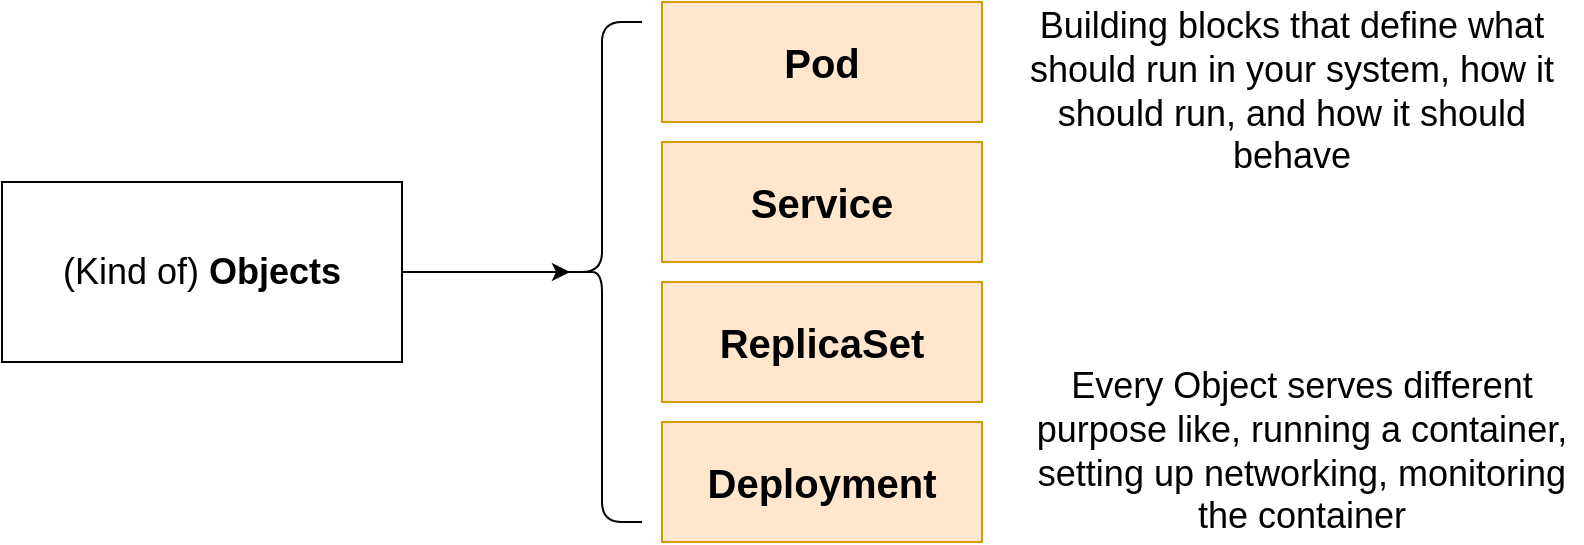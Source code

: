 <mxfile version="24.7.5" pages="5">
  <diagram id="SRUwNJqTEWEKN2KLxXoj" name="Objects">
    <mxGraphModel dx="880" dy="542" grid="1" gridSize="10" guides="1" tooltips="1" connect="1" arrows="1" fold="1" page="1" pageScale="1" pageWidth="850" pageHeight="1100" math="0" shadow="0">
      <root>
        <mxCell id="0" />
        <mxCell id="1" parent="0" />
        <mxCell id="vvFxsByesBnSEY-vDy0X-1" value="&lt;font style=&quot;font-size: 18px;&quot;&gt;(Kind of)&amp;nbsp;&lt;b&gt;Objects&lt;/b&gt;&lt;/font&gt;" style="rounded=0;whiteSpace=wrap;html=1;" parent="1" vertex="1">
          <mxGeometry x="10" y="290" width="200" height="90" as="geometry" />
        </mxCell>
        <mxCell id="vvFxsByesBnSEY-vDy0X-2" value="&lt;font style=&quot;font-size: 20px;&quot;&gt;&lt;b&gt;Pod&lt;/b&gt;&lt;/font&gt;" style="rounded=0;whiteSpace=wrap;html=1;fillColor=#ffe6cc;strokeColor=#d79b00;" parent="1" vertex="1">
          <mxGeometry x="340" y="200" width="160" height="60" as="geometry" />
        </mxCell>
        <mxCell id="vvFxsByesBnSEY-vDy0X-3" value="&lt;font style=&quot;font-size: 20px;&quot;&gt;&lt;b&gt;Service&lt;/b&gt;&lt;/font&gt;" style="rounded=0;whiteSpace=wrap;html=1;fillColor=#ffe6cc;strokeColor=#d79b00;" parent="1" vertex="1">
          <mxGeometry x="340" y="270" width="160" height="60" as="geometry" />
        </mxCell>
        <mxCell id="vvFxsByesBnSEY-vDy0X-4" value="&lt;font style=&quot;font-size: 20px;&quot;&gt;&lt;b&gt;ReplicaSet&lt;/b&gt;&lt;/font&gt;" style="rounded=0;whiteSpace=wrap;html=1;fillColor=#ffe6cc;strokeColor=#d79b00;" parent="1" vertex="1">
          <mxGeometry x="340" y="340" width="160" height="60" as="geometry" />
        </mxCell>
        <mxCell id="vvFxsByesBnSEY-vDy0X-5" value="&lt;font style=&quot;font-size: 20px;&quot;&gt;&lt;b&gt;Deployment&lt;/b&gt;&lt;/font&gt;" style="rounded=0;whiteSpace=wrap;html=1;fillColor=#ffe6cc;strokeColor=#d79b00;" parent="1" vertex="1">
          <mxGeometry x="340" y="410" width="160" height="60" as="geometry" />
        </mxCell>
        <mxCell id="vvFxsByesBnSEY-vDy0X-6" value="" style="shape=curlyBracket;whiteSpace=wrap;html=1;rounded=1;labelPosition=left;verticalLabelPosition=middle;align=right;verticalAlign=middle;" parent="1" vertex="1">
          <mxGeometry x="290" y="210" width="40" height="250" as="geometry" />
        </mxCell>
        <mxCell id="vvFxsByesBnSEY-vDy0X-7" style="edgeStyle=orthogonalEdgeStyle;rounded=0;orthogonalLoop=1;jettySize=auto;html=1;entryX=0.1;entryY=0.5;entryDx=0;entryDy=0;entryPerimeter=0;" parent="1" source="vvFxsByesBnSEY-vDy0X-1" target="vvFxsByesBnSEY-vDy0X-6" edge="1">
          <mxGeometry relative="1" as="geometry" />
        </mxCell>
        <mxCell id="vvFxsByesBnSEY-vDy0X-8" value="&lt;font style=&quot;font-size: 18px;&quot;&gt;Building blocks that define what should run in your system, how it should run, and how it should behave&lt;/font&gt;" style="text;html=1;align=center;verticalAlign=middle;whiteSpace=wrap;rounded=0;" parent="1" vertex="1">
          <mxGeometry x="520" y="230" width="270" height="30" as="geometry" />
        </mxCell>
        <mxCell id="vvFxsByesBnSEY-vDy0X-9" value="&lt;font style=&quot;font-size: 18px;&quot;&gt;Every Object serves different purpose like, running a container, setting up networking, monitoring the container&lt;/font&gt;" style="text;html=1;align=center;verticalAlign=middle;whiteSpace=wrap;rounded=0;" parent="1" vertex="1">
          <mxGeometry x="520" y="410" width="280" height="30" as="geometry" />
        </mxCell>
      </root>
    </mxGraphModel>
  </diagram>
  <diagram id="-j_AoQQecg4ITwaTNwG9" name="Pod">
    <mxGraphModel dx="1332" dy="576" grid="1" gridSize="10" guides="1" tooltips="1" connect="1" arrows="1" fold="1" page="1" pageScale="1" pageWidth="850" pageHeight="1100" math="0" shadow="0">
      <root>
        <mxCell id="0" />
        <mxCell id="1" parent="0" />
        <mxCell id="z6VXB603H39aZxTckgZe-1" value="" style="rounded=0;whiteSpace=wrap;html=1;fillColor=#dae8fc;strokeColor=#6c8ebf;" parent="1" vertex="1">
          <mxGeometry x="340" y="160" width="310" height="260" as="geometry" />
        </mxCell>
        <mxCell id="YkYyzS2Xp-j7V5z4QqAg-1" value="" style="rounded=0;whiteSpace=wrap;html=1;fillColor=#d5e8d4;strokeColor=#82b366;" parent="1" vertex="1">
          <mxGeometry x="380" y="200" width="240" height="180" as="geometry" />
        </mxCell>
        <mxCell id="YkYyzS2Xp-j7V5z4QqAg-2" value="&lt;font style=&quot;font-size: 18px;&quot;&gt;&lt;b&gt;App&#39;s Container&lt;/b&gt;&lt;/font&gt;" style="rounded=0;whiteSpace=wrap;html=1;" parent="1" vertex="1">
          <mxGeometry x="400" y="230" width="190" height="120" as="geometry" />
        </mxCell>
        <mxCell id="YkYyzS2Xp-j7V5z4QqAg-5" value="" style="shape=curlyBracket;whiteSpace=wrap;html=1;rounded=1;flipH=1;labelPosition=right;verticalLabelPosition=middle;align=left;verticalAlign=middle;" parent="1" vertex="1">
          <mxGeometry x="630" y="200" width="70" height="180" as="geometry" />
        </mxCell>
        <mxCell id="YkYyzS2Xp-j7V5z4QqAg-6" value="&lt;font size=&quot;1&quot; style=&quot;&quot;&gt;&lt;span style=&quot;font-size: 20px;&quot;&gt;A Pod is a &lt;b&gt;group of one or more containers&lt;/b&gt; that work together&lt;/span&gt;&lt;/font&gt;" style="text;whiteSpace=wrap;html=1;" parent="1" vertex="1">
          <mxGeometry x="710" y="260" width="360" height="40" as="geometry" />
        </mxCell>
        <mxCell id="z6VXB603H39aZxTckgZe-3" value="&lt;span style=&quot;font-size: 20px;&quot;&gt;&lt;b&gt;Node&lt;/b&gt;&lt;/span&gt;" style="text;whiteSpace=wrap;html=1;" parent="1" vertex="1">
          <mxGeometry x="340" y="120" width="60" height="40" as="geometry" />
        </mxCell>
        <mxCell id="z6VXB603H39aZxTckgZe-4" value="&lt;span style=&quot;font-size: 20px;&quot;&gt;&lt;b&gt;Pod&lt;/b&gt;&lt;/span&gt;" style="text;whiteSpace=wrap;html=1;" parent="1" vertex="1">
          <mxGeometry x="470" y="160" width="60" height="40" as="geometry" />
        </mxCell>
        <mxCell id="hUJNXDYOQpabpQJCU29A-1" value="&lt;font style=&quot;font-size: 24px;&quot;&gt;&lt;b&gt;10.0.0.0&lt;/b&gt;&lt;/font&gt;" style="text;html=1;align=center;verticalAlign=middle;resizable=0;points=[];autosize=1;strokeColor=none;fillColor=none;" parent="1" vertex="1">
          <mxGeometry x="445" y="440" width="110" height="40" as="geometry" />
        </mxCell>
      </root>
    </mxGraphModel>
  </diagram>
  <diagram id="xTPu471CjwDGRw38aWv6" name="Types">
    <mxGraphModel dx="1110" dy="480" grid="1" gridSize="10" guides="1" tooltips="1" connect="1" arrows="1" fold="1" page="1" pageScale="1" pageWidth="850" pageHeight="1100" math="0" shadow="0">
      <root>
        <mxCell id="0" />
        <mxCell id="1" parent="0" />
        <mxCell id="ZmAgQYHd3isuFa5kFQvH-1" value="" style="rounded=0;whiteSpace=wrap;html=1;fillColor=#dae8fc;strokeColor=#6c8ebf;" parent="1" vertex="1">
          <mxGeometry x="270" y="150" width="250" height="210" as="geometry" />
        </mxCell>
        <mxCell id="ZmAgQYHd3isuFa5kFQvH-2" value="" style="rounded=0;whiteSpace=wrap;html=1;fillColor=#d5e8d4;strokeColor=#82b366;" parent="1" vertex="1">
          <mxGeometry x="290" y="190" width="210" height="130" as="geometry" />
        </mxCell>
        <mxCell id="ZmAgQYHd3isuFa5kFQvH-3" value="&lt;font style=&quot;font-size: 20px;&quot;&gt;&lt;b&gt;Single-container Pod&lt;/b&gt;&lt;/font&gt;" style="text;whiteSpace=wrap;html=1;" parent="1" vertex="1">
          <mxGeometry x="270" y="110" width="240" height="40" as="geometry" />
        </mxCell>
        <mxCell id="oHC1DyiHQaeD0iny_Hq9-1" value="&lt;font style=&quot;font-size: 20px;&quot;&gt;&lt;b&gt;db &lt;/b&gt;Container&lt;/font&gt;" style="rounded=0;whiteSpace=wrap;html=1;" parent="1" vertex="1">
          <mxGeometry x="317.5" y="220" width="155" height="70" as="geometry" />
        </mxCell>
        <mxCell id="oHC1DyiHQaeD0iny_Hq9-2" value="&lt;font style=&quot;font-size: 18px;&quot;&gt;Storing Data of Users&lt;/font&gt;" style="text;html=1;align=center;verticalAlign=middle;whiteSpace=wrap;rounded=0;" parent="1" vertex="1">
          <mxGeometry x="520" y="240" width="210" height="30" as="geometry" />
        </mxCell>
        <mxCell id="oHC1DyiHQaeD0iny_Hq9-4" value="" style="shape=curlyBracket;whiteSpace=wrap;html=1;rounded=1;flipH=1;labelPosition=right;verticalLabelPosition=middle;align=left;verticalAlign=middle;" parent="1" vertex="1">
          <mxGeometry x="480" y="220" width="50" height="70" as="geometry" />
        </mxCell>
        <mxCell id="S1H_3wz9FjvuNTfE-5Go-1" value="&lt;font style=&quot;font-size: 24px;&quot;&gt;&lt;b&gt;10.0.0.1&lt;/b&gt;&lt;/font&gt;" style="text;html=1;align=center;verticalAlign=middle;resizable=0;points=[];autosize=1;strokeColor=none;fillColor=none;" parent="1" vertex="1">
          <mxGeometry x="335" y="370" width="110" height="40" as="geometry" />
        </mxCell>
      </root>
    </mxGraphModel>
  </diagram>
  <diagram name="Multi-Con" id="VgNMgWR3H-87A96SgWrO">
    <mxGraphModel dx="2810" dy="480" grid="1" gridSize="10" guides="1" tooltips="1" connect="1" arrows="1" fold="1" page="1" pageScale="1" pageWidth="850" pageHeight="1100" math="0" shadow="0">
      <root>
        <mxCell id="-Dfs5YH8FxSQCPC0bVQK-0" />
        <mxCell id="-Dfs5YH8FxSQCPC0bVQK-1" parent="-Dfs5YH8FxSQCPC0bVQK-0" />
        <mxCell id="-Dfs5YH8FxSQCPC0bVQK-2" value="" style="rounded=0;whiteSpace=wrap;html=1;fillColor=#dae8fc;strokeColor=#6c8ebf;" parent="-Dfs5YH8FxSQCPC0bVQK-1" vertex="1">
          <mxGeometry x="-1495" y="210" width="450" height="210" as="geometry" />
        </mxCell>
        <mxCell id="-Dfs5YH8FxSQCPC0bVQK-3" value="" style="rounded=0;whiteSpace=wrap;html=1;fillColor=#d5e8d4;strokeColor=#82b366;" parent="-Dfs5YH8FxSQCPC0bVQK-1" vertex="1">
          <mxGeometry x="-1465" y="220" width="380" height="190" as="geometry" />
        </mxCell>
        <mxCell id="-Dfs5YH8FxSQCPC0bVQK-4" value="&lt;font style=&quot;font-size: 20px;&quot;&gt;&lt;b&gt;Multi-container Pod&lt;/b&gt;&lt;/font&gt;" style="text;whiteSpace=wrap;html=1;" parent="-Dfs5YH8FxSQCPC0bVQK-1" vertex="1">
          <mxGeometry x="-1385" y="170" width="240" height="40" as="geometry" />
        </mxCell>
        <mxCell id="-Dfs5YH8FxSQCPC0bVQK-5" value="&lt;font style=&quot;font-size: 20px;&quot;&gt;&lt;b&gt;db &lt;/b&gt;Container&lt;/font&gt;" style="rounded=0;whiteSpace=wrap;html=1;" parent="-Dfs5YH8FxSQCPC0bVQK-1" vertex="1">
          <mxGeometry x="-1455" y="280" width="155" height="70" as="geometry" />
        </mxCell>
        <mxCell id="-Dfs5YH8FxSQCPC0bVQK-6" value="&lt;font style=&quot;font-size: 18px;&quot;&gt;Primary Container&lt;/font&gt;" style="text;html=1;align=center;verticalAlign=middle;whiteSpace=wrap;rounded=0;" parent="-Dfs5YH8FxSQCPC0bVQK-1" vertex="1">
          <mxGeometry x="-1680" y="305" width="210" height="30" as="geometry" />
        </mxCell>
        <mxCell id="-Dfs5YH8FxSQCPC0bVQK-7" value="" style="shape=curlyBracket;whiteSpace=wrap;html=1;rounded=1;flipH=1;labelPosition=right;verticalLabelPosition=middle;align=left;verticalAlign=middle;" parent="-Dfs5YH8FxSQCPC0bVQK-1" vertex="1">
          <mxGeometry x="-1090" y="255" width="50" height="130" as="geometry" />
        </mxCell>
        <mxCell id="ua9eOV9B-9nJN_tUj3Lv-0" value="&lt;font style=&quot;font-size: 20px;&quot;&gt;&lt;b&gt;logger&amp;nbsp;&lt;/b&gt;Container&lt;/font&gt;" style="rounded=0;whiteSpace=wrap;html=1;" parent="-Dfs5YH8FxSQCPC0bVQK-1" vertex="1">
          <mxGeometry x="-1260" y="240" width="170" height="70" as="geometry" />
        </mxCell>
        <mxCell id="ua9eOV9B-9nJN_tUj3Lv-1" value="&lt;font style=&quot;font-size: 20px;&quot;&gt;&lt;b&gt;backup&amp;nbsp;&lt;/b&gt;Container&lt;/font&gt;" style="rounded=0;whiteSpace=wrap;html=1;" parent="-Dfs5YH8FxSQCPC0bVQK-1" vertex="1">
          <mxGeometry x="-1260" y="330" width="170" height="70" as="geometry" />
        </mxCell>
        <mxCell id="ua9eOV9B-9nJN_tUj3Lv-2" value="&lt;font style=&quot;font-size: 20px;&quot;&gt;SideCar / Supporting Containers&lt;/font&gt;" style="text;html=1;align=center;verticalAlign=middle;whiteSpace=wrap;rounded=0;" parent="-Dfs5YH8FxSQCPC0bVQK-1" vertex="1">
          <mxGeometry x="-1075" y="315" width="270" height="30" as="geometry" />
        </mxCell>
        <mxCell id="ua9eOV9B-9nJN_tUj3Lv-3" value="" style="shape=curlyBracket;whiteSpace=wrap;html=1;rounded=1;labelPosition=left;verticalLabelPosition=middle;align=right;verticalAlign=middle;" parent="-Dfs5YH8FxSQCPC0bVQK-1" vertex="1">
          <mxGeometry x="-1505" y="290" width="35" height="60" as="geometry" />
        </mxCell>
        <mxCell id="DmCwqEILVzCBumt5jo4g-0" value="&lt;font style=&quot;font-size: 20px;&quot;&gt;Shared Network&lt;/font&gt;" style="rounded=0;whiteSpace=wrap;html=1;fillColor=#dae8fc;strokeColor=#6c8ebf;" parent="-Dfs5YH8FxSQCPC0bVQK-1" vertex="1">
          <mxGeometry x="-635" y="200" width="315" height="60" as="geometry" />
        </mxCell>
        <mxCell id="DmCwqEILVzCBumt5jo4g-1" value="&lt;font style=&quot;font-size: 20px;&quot;&gt;Shared Storage&lt;/font&gt;" style="rounded=0;whiteSpace=wrap;html=1;fillColor=#dae8fc;strokeColor=#6c8ebf;" parent="-Dfs5YH8FxSQCPC0bVQK-1" vertex="1">
          <mxGeometry x="-635" y="270" width="315" height="60" as="geometry" />
        </mxCell>
        <mxCell id="huUWnBts_De4NwhseMAU-0" value="&lt;font style=&quot;font-size: 20px;&quot;&gt;Communicate inside through LOCALHOST:&amp;lt;port&amp;gt;&lt;/font&gt;" style="rounded=0;whiteSpace=wrap;html=1;fillColor=#dae8fc;strokeColor=#6c8ebf;" parent="-Dfs5YH8FxSQCPC0bVQK-1" vertex="1">
          <mxGeometry x="-635" y="345" width="315" height="75" as="geometry" />
        </mxCell>
        <mxCell id="3yjPRDNw8XVC_LQ_HS6R-0" value="&lt;font style=&quot;font-size: 24px;&quot;&gt;&lt;b&gt;10.0.0.2&lt;/b&gt;&lt;/font&gt;" style="text;html=1;align=center;verticalAlign=middle;resizable=0;points=[];autosize=1;strokeColor=none;fillColor=none;" parent="-Dfs5YH8FxSQCPC0bVQK-1" vertex="1">
          <mxGeometry x="-1330" y="433" width="110" height="40" as="geometry" />
        </mxCell>
        <mxCell id="JFsE9cXsO1-jdRGHrSFt-0" value="&lt;font style=&quot;font-size: 20px;&quot;&gt;Not a Good Practice Until Needs Specifically&lt;/font&gt;" style="rounded=0;whiteSpace=wrap;html=1;fillColor=#f8cecc;strokeColor=#b85450;" parent="-Dfs5YH8FxSQCPC0bVQK-1" vertex="1">
          <mxGeometry x="-1645" y="80" width="430" height="60" as="geometry" />
        </mxCell>
        <mxCell id="KhpGuSkLUxq7mbXVvf7A-0" value="" style="rounded=0;whiteSpace=wrap;html=1;fillColor=#dae8fc;strokeColor=#6c8ebf;" vertex="1" parent="-Dfs5YH8FxSQCPC0bVQK-1">
          <mxGeometry x="-1500" y="490" width="450" height="210" as="geometry" />
        </mxCell>
        <mxCell id="KhpGuSkLUxq7mbXVvf7A-1" value="" style="rounded=0;whiteSpace=wrap;html=1;fillColor=#d5e8d4;strokeColor=#82b366;" vertex="1" parent="-Dfs5YH8FxSQCPC0bVQK-1">
          <mxGeometry x="-1470" y="500" width="380" height="190" as="geometry" />
        </mxCell>
        <mxCell id="KhpGuSkLUxq7mbXVvf7A-2" value="&lt;font style=&quot;font-size: 20px;&quot;&gt;&lt;b&gt;db &lt;/b&gt;Container&lt;/font&gt;" style="rounded=0;whiteSpace=wrap;html=1;" vertex="1" parent="-Dfs5YH8FxSQCPC0bVQK-1">
          <mxGeometry x="-1460" y="560" width="155" height="70" as="geometry" />
        </mxCell>
        <mxCell id="KhpGuSkLUxq7mbXVvf7A-3" value="" style="shape=curlyBracket;whiteSpace=wrap;html=1;rounded=1;flipH=1;labelPosition=right;verticalLabelPosition=middle;align=left;verticalAlign=middle;" vertex="1" parent="-Dfs5YH8FxSQCPC0bVQK-1">
          <mxGeometry x="-1095" y="535" width="50" height="130" as="geometry" />
        </mxCell>
        <mxCell id="KhpGuSkLUxq7mbXVvf7A-4" value="&lt;font style=&quot;font-size: 20px;&quot;&gt;&lt;b&gt;logger&amp;nbsp;&lt;/b&gt;Container&lt;/font&gt;" style="rounded=0;whiteSpace=wrap;html=1;" vertex="1" parent="-Dfs5YH8FxSQCPC0bVQK-1">
          <mxGeometry x="-1265" y="520" width="170" height="70" as="geometry" />
        </mxCell>
        <mxCell id="KhpGuSkLUxq7mbXVvf7A-5" value="&lt;font style=&quot;font-size: 20px;&quot;&gt;&lt;b&gt;backup&amp;nbsp;&lt;/b&gt;Container&lt;/font&gt;" style="rounded=0;whiteSpace=wrap;html=1;" vertex="1" parent="-Dfs5YH8FxSQCPC0bVQK-1">
          <mxGeometry x="-1265" y="610" width="170" height="70" as="geometry" />
        </mxCell>
        <mxCell id="KhpGuSkLUxq7mbXVvf7A-6" value="" style="shape=curlyBracket;whiteSpace=wrap;html=1;rounded=1;labelPosition=left;verticalLabelPosition=middle;align=right;verticalAlign=middle;" vertex="1" parent="-Dfs5YH8FxSQCPC0bVQK-1">
          <mxGeometry x="-1510" y="570" width="35" height="60" as="geometry" />
        </mxCell>
        <mxCell id="KhpGuSkLUxq7mbXVvf7A-7" value="&lt;font style=&quot;font-size: 24px;&quot;&gt;&lt;b&gt;10.0.0.3&lt;/b&gt;&lt;/font&gt;" style="text;html=1;align=center;verticalAlign=middle;resizable=0;points=[];autosize=1;strokeColor=none;fillColor=none;" vertex="1" parent="-Dfs5YH8FxSQCPC0bVQK-1">
          <mxGeometry x="-1335" y="720" width="110" height="40" as="geometry" />
        </mxCell>
      </root>
    </mxGraphModel>
  </diagram>
  <diagram name="Specialty " id="5O3yWyTOm5uQXdDP-Ul-">
    <mxGraphModel dx="1730" dy="542" grid="1" gridSize="10" guides="1" tooltips="1" connect="1" arrows="1" fold="1" page="1" pageScale="1" pageWidth="850" pageHeight="1100" math="0" shadow="0">
      <root>
        <mxCell id="AJmV4ClgLdVKhzrvN67H-0" />
        <mxCell id="AJmV4ClgLdVKhzrvN67H-1" parent="AJmV4ClgLdVKhzrvN67H-0" />
        <mxCell id="AJmV4ClgLdVKhzrvN67H-12" value="&lt;font style=&quot;font-size: 20px;&quot;&gt;Shared Network&lt;/font&gt;" style="rounded=0;whiteSpace=wrap;html=1;fillColor=#ffe6cc;strokeColor=#d79b00;" parent="AJmV4ClgLdVKhzrvN67H-1" vertex="1">
          <mxGeometry x="-642.5" y="180" width="352.5" height="60" as="geometry" />
        </mxCell>
        <mxCell id="AJmV4ClgLdVKhzrvN67H-13" value="&lt;font style=&quot;font-size: 20px;&quot;&gt;Shared Storage&lt;/font&gt;" style="rounded=0;whiteSpace=wrap;html=1;fillColor=#ffe6cc;strokeColor=#d79b00;" parent="AJmV4ClgLdVKhzrvN67H-1" vertex="1">
          <mxGeometry x="-642.5" y="250" width="352.5" height="60" as="geometry" />
        </mxCell>
        <mxCell id="AJmV4ClgLdVKhzrvN67H-14" value="&lt;font style=&quot;font-size: 20px;&quot;&gt;Communication inside a pod through &lt;b&gt;LOCALHOST:&amp;lt;port&amp;gt;&lt;/b&gt;&lt;/font&gt;" style="rounded=0;whiteSpace=wrap;html=1;fillColor=#dae8fc;strokeColor=#6c8ebf;" parent="AJmV4ClgLdVKhzrvN67H-1" vertex="1">
          <mxGeometry x="-642.5" y="325" width="352.5" height="75" as="geometry" />
        </mxCell>
        <mxCell id="AJmV4ClgLdVKhzrvN67H-16" value="&lt;font style=&quot;font-size: 20px;&quot;&gt;What Makes a Pod Special?&lt;/font&gt;" style="rounded=0;whiteSpace=wrap;html=1;fillColor=#d5e8d4;strokeColor=#82b366;" parent="AJmV4ClgLdVKhzrvN67H-1" vertex="1">
          <mxGeometry x="-681.25" y="60" width="430" height="60" as="geometry" />
        </mxCell>
        <mxCell id="EeIL6XFC7-kyQiffu-NH-0" value="" style="shape=curlyBracket;whiteSpace=wrap;html=1;rounded=1;flipH=1;labelPosition=right;verticalLabelPosition=middle;align=left;verticalAlign=middle;" parent="AJmV4ClgLdVKhzrvN67H-1" vertex="1">
          <mxGeometry x="-290" y="200" width="37.5" height="100" as="geometry" />
        </mxCell>
        <mxCell id="EeIL6XFC7-kyQiffu-NH-1" value="&lt;font style=&quot;font-size: 18px;&quot;&gt;Will Discuss a lot on &lt;b&gt;How&lt;/b&gt;&lt;/font&gt;" style="text;html=1;align=center;verticalAlign=middle;resizable=0;points=[];autosize=1;strokeColor=none;fillColor=none;" parent="AJmV4ClgLdVKhzrvN67H-1" vertex="1">
          <mxGeometry x="-252.5" y="230" width="230" height="40" as="geometry" />
        </mxCell>
        <mxCell id="mVJpyBJJ3iDJjrhBs596-0" value="&lt;font style=&quot;font-size: 20px;&quot;&gt;Communication outside a pod through &lt;b&gt;POD&#39;s IP:&amp;lt;port&amp;gt;&lt;/b&gt;&lt;/font&gt;" style="rounded=0;whiteSpace=wrap;html=1;fillColor=#dae8fc;strokeColor=#6c8ebf;" parent="AJmV4ClgLdVKhzrvN67H-1" vertex="1">
          <mxGeometry x="-642.5" y="410" width="352.5" height="75" as="geometry" />
        </mxCell>
      </root>
    </mxGraphModel>
  </diagram>
</mxfile>

